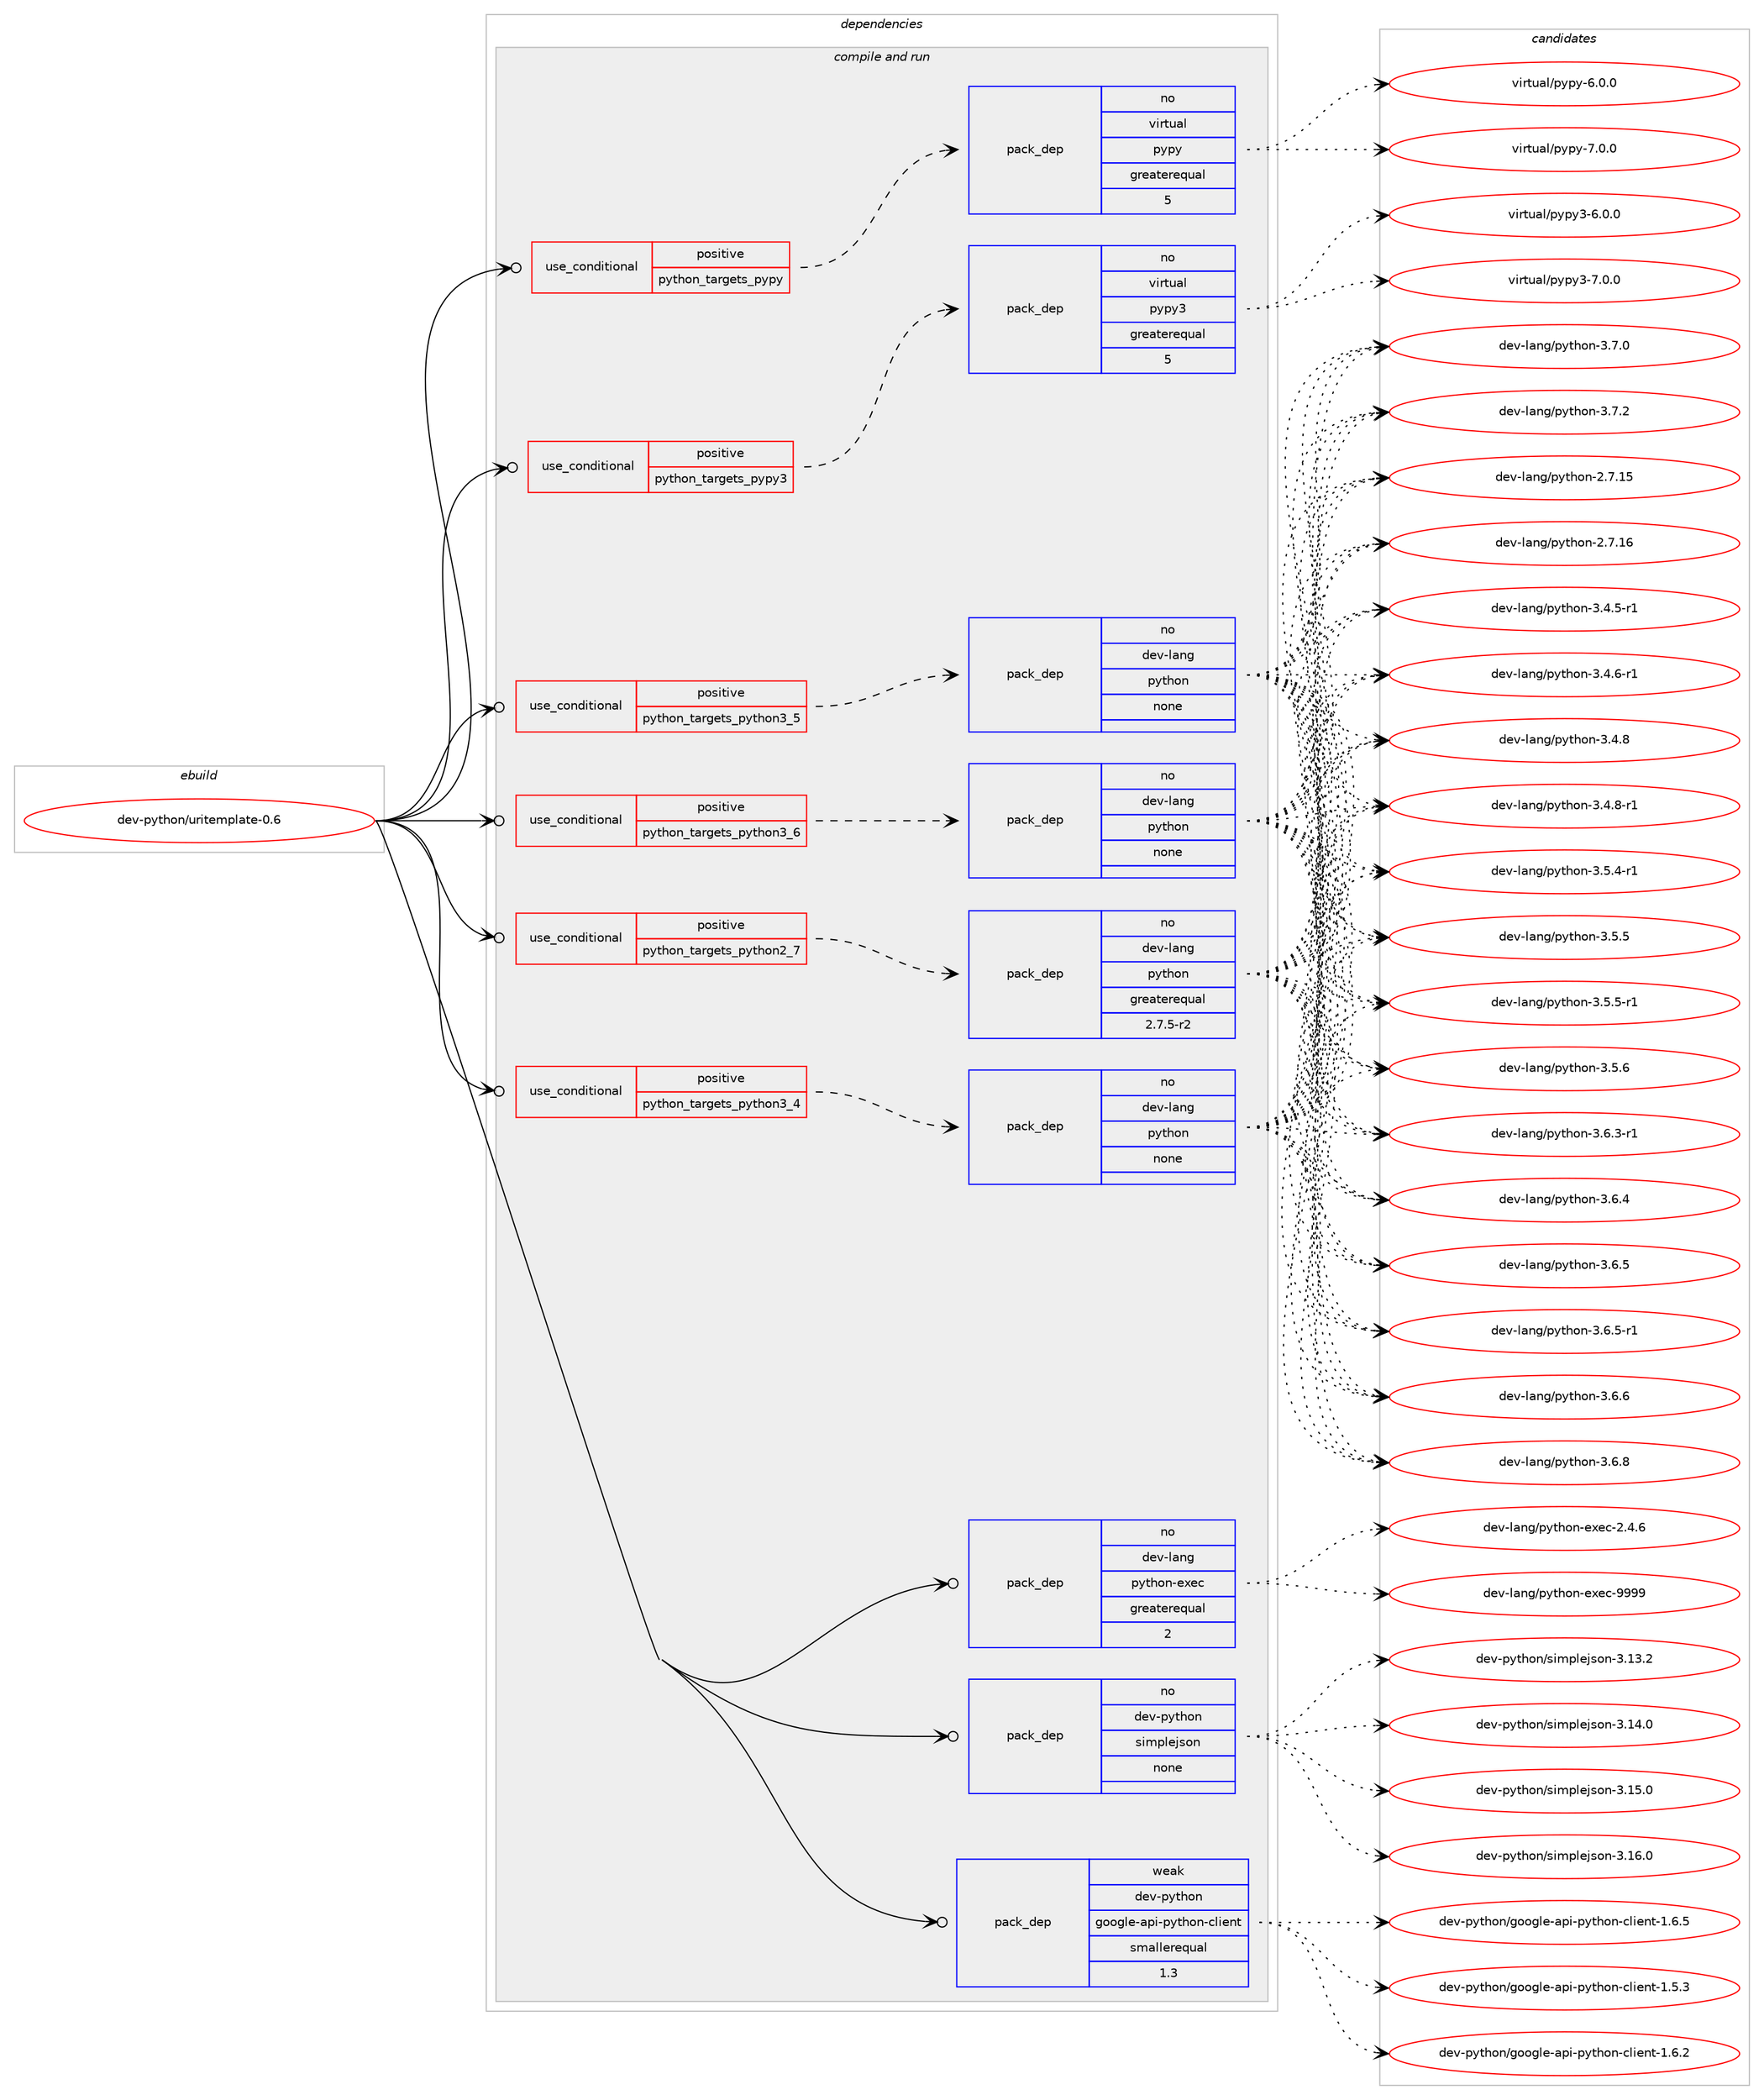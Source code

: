 digraph prolog {

# *************
# Graph options
# *************

newrank=true;
concentrate=true;
compound=true;
graph [rankdir=LR,fontname=Helvetica,fontsize=10,ranksep=1.5];#, ranksep=2.5, nodesep=0.2];
edge  [arrowhead=vee];
node  [fontname=Helvetica,fontsize=10];

# **********
# The ebuild
# **********

subgraph cluster_leftcol {
color=gray;
rank=same;
label=<<i>ebuild</i>>;
id [label="dev-python/uritemplate-0.6", color=red, width=4, href="../dev-python/uritemplate-0.6.svg"];
}

# ****************
# The dependencies
# ****************

subgraph cluster_midcol {
color=gray;
label=<<i>dependencies</i>>;
subgraph cluster_compile {
fillcolor="#eeeeee";
style=filled;
label=<<i>compile</i>>;
}
subgraph cluster_compileandrun {
fillcolor="#eeeeee";
style=filled;
label=<<i>compile and run</i>>;
subgraph cond386294 {
dependency1446384 [label=<<TABLE BORDER="0" CELLBORDER="1" CELLSPACING="0" CELLPADDING="4"><TR><TD ROWSPAN="3" CELLPADDING="10">use_conditional</TD></TR><TR><TD>positive</TD></TR><TR><TD>python_targets_pypy</TD></TR></TABLE>>, shape=none, color=red];
subgraph pack1036721 {
dependency1446385 [label=<<TABLE BORDER="0" CELLBORDER="1" CELLSPACING="0" CELLPADDING="4" WIDTH="220"><TR><TD ROWSPAN="6" CELLPADDING="30">pack_dep</TD></TR><TR><TD WIDTH="110">no</TD></TR><TR><TD>virtual</TD></TR><TR><TD>pypy</TD></TR><TR><TD>greaterequal</TD></TR><TR><TD>5</TD></TR></TABLE>>, shape=none, color=blue];
}
dependency1446384:e -> dependency1446385:w [weight=20,style="dashed",arrowhead="vee"];
}
id:e -> dependency1446384:w [weight=20,style="solid",arrowhead="odotvee"];
subgraph cond386295 {
dependency1446386 [label=<<TABLE BORDER="0" CELLBORDER="1" CELLSPACING="0" CELLPADDING="4"><TR><TD ROWSPAN="3" CELLPADDING="10">use_conditional</TD></TR><TR><TD>positive</TD></TR><TR><TD>python_targets_pypy3</TD></TR></TABLE>>, shape=none, color=red];
subgraph pack1036722 {
dependency1446387 [label=<<TABLE BORDER="0" CELLBORDER="1" CELLSPACING="0" CELLPADDING="4" WIDTH="220"><TR><TD ROWSPAN="6" CELLPADDING="30">pack_dep</TD></TR><TR><TD WIDTH="110">no</TD></TR><TR><TD>virtual</TD></TR><TR><TD>pypy3</TD></TR><TR><TD>greaterequal</TD></TR><TR><TD>5</TD></TR></TABLE>>, shape=none, color=blue];
}
dependency1446386:e -> dependency1446387:w [weight=20,style="dashed",arrowhead="vee"];
}
id:e -> dependency1446386:w [weight=20,style="solid",arrowhead="odotvee"];
subgraph cond386296 {
dependency1446388 [label=<<TABLE BORDER="0" CELLBORDER="1" CELLSPACING="0" CELLPADDING="4"><TR><TD ROWSPAN="3" CELLPADDING="10">use_conditional</TD></TR><TR><TD>positive</TD></TR><TR><TD>python_targets_python2_7</TD></TR></TABLE>>, shape=none, color=red];
subgraph pack1036723 {
dependency1446389 [label=<<TABLE BORDER="0" CELLBORDER="1" CELLSPACING="0" CELLPADDING="4" WIDTH="220"><TR><TD ROWSPAN="6" CELLPADDING="30">pack_dep</TD></TR><TR><TD WIDTH="110">no</TD></TR><TR><TD>dev-lang</TD></TR><TR><TD>python</TD></TR><TR><TD>greaterequal</TD></TR><TR><TD>2.7.5-r2</TD></TR></TABLE>>, shape=none, color=blue];
}
dependency1446388:e -> dependency1446389:w [weight=20,style="dashed",arrowhead="vee"];
}
id:e -> dependency1446388:w [weight=20,style="solid",arrowhead="odotvee"];
subgraph cond386297 {
dependency1446390 [label=<<TABLE BORDER="0" CELLBORDER="1" CELLSPACING="0" CELLPADDING="4"><TR><TD ROWSPAN="3" CELLPADDING="10">use_conditional</TD></TR><TR><TD>positive</TD></TR><TR><TD>python_targets_python3_4</TD></TR></TABLE>>, shape=none, color=red];
subgraph pack1036724 {
dependency1446391 [label=<<TABLE BORDER="0" CELLBORDER="1" CELLSPACING="0" CELLPADDING="4" WIDTH="220"><TR><TD ROWSPAN="6" CELLPADDING="30">pack_dep</TD></TR><TR><TD WIDTH="110">no</TD></TR><TR><TD>dev-lang</TD></TR><TR><TD>python</TD></TR><TR><TD>none</TD></TR><TR><TD></TD></TR></TABLE>>, shape=none, color=blue];
}
dependency1446390:e -> dependency1446391:w [weight=20,style="dashed",arrowhead="vee"];
}
id:e -> dependency1446390:w [weight=20,style="solid",arrowhead="odotvee"];
subgraph cond386298 {
dependency1446392 [label=<<TABLE BORDER="0" CELLBORDER="1" CELLSPACING="0" CELLPADDING="4"><TR><TD ROWSPAN="3" CELLPADDING="10">use_conditional</TD></TR><TR><TD>positive</TD></TR><TR><TD>python_targets_python3_5</TD></TR></TABLE>>, shape=none, color=red];
subgraph pack1036725 {
dependency1446393 [label=<<TABLE BORDER="0" CELLBORDER="1" CELLSPACING="0" CELLPADDING="4" WIDTH="220"><TR><TD ROWSPAN="6" CELLPADDING="30">pack_dep</TD></TR><TR><TD WIDTH="110">no</TD></TR><TR><TD>dev-lang</TD></TR><TR><TD>python</TD></TR><TR><TD>none</TD></TR><TR><TD></TD></TR></TABLE>>, shape=none, color=blue];
}
dependency1446392:e -> dependency1446393:w [weight=20,style="dashed",arrowhead="vee"];
}
id:e -> dependency1446392:w [weight=20,style="solid",arrowhead="odotvee"];
subgraph cond386299 {
dependency1446394 [label=<<TABLE BORDER="0" CELLBORDER="1" CELLSPACING="0" CELLPADDING="4"><TR><TD ROWSPAN="3" CELLPADDING="10">use_conditional</TD></TR><TR><TD>positive</TD></TR><TR><TD>python_targets_python3_6</TD></TR></TABLE>>, shape=none, color=red];
subgraph pack1036726 {
dependency1446395 [label=<<TABLE BORDER="0" CELLBORDER="1" CELLSPACING="0" CELLPADDING="4" WIDTH="220"><TR><TD ROWSPAN="6" CELLPADDING="30">pack_dep</TD></TR><TR><TD WIDTH="110">no</TD></TR><TR><TD>dev-lang</TD></TR><TR><TD>python</TD></TR><TR><TD>none</TD></TR><TR><TD></TD></TR></TABLE>>, shape=none, color=blue];
}
dependency1446394:e -> dependency1446395:w [weight=20,style="dashed",arrowhead="vee"];
}
id:e -> dependency1446394:w [weight=20,style="solid",arrowhead="odotvee"];
subgraph pack1036727 {
dependency1446396 [label=<<TABLE BORDER="0" CELLBORDER="1" CELLSPACING="0" CELLPADDING="4" WIDTH="220"><TR><TD ROWSPAN="6" CELLPADDING="30">pack_dep</TD></TR><TR><TD WIDTH="110">no</TD></TR><TR><TD>dev-lang</TD></TR><TR><TD>python-exec</TD></TR><TR><TD>greaterequal</TD></TR><TR><TD>2</TD></TR></TABLE>>, shape=none, color=blue];
}
id:e -> dependency1446396:w [weight=20,style="solid",arrowhead="odotvee"];
subgraph pack1036728 {
dependency1446397 [label=<<TABLE BORDER="0" CELLBORDER="1" CELLSPACING="0" CELLPADDING="4" WIDTH="220"><TR><TD ROWSPAN="6" CELLPADDING="30">pack_dep</TD></TR><TR><TD WIDTH="110">no</TD></TR><TR><TD>dev-python</TD></TR><TR><TD>simplejson</TD></TR><TR><TD>none</TD></TR><TR><TD></TD></TR></TABLE>>, shape=none, color=blue];
}
id:e -> dependency1446397:w [weight=20,style="solid",arrowhead="odotvee"];
subgraph pack1036729 {
dependency1446398 [label=<<TABLE BORDER="0" CELLBORDER="1" CELLSPACING="0" CELLPADDING="4" WIDTH="220"><TR><TD ROWSPAN="6" CELLPADDING="30">pack_dep</TD></TR><TR><TD WIDTH="110">weak</TD></TR><TR><TD>dev-python</TD></TR><TR><TD>google-api-python-client</TD></TR><TR><TD>smallerequal</TD></TR><TR><TD>1.3</TD></TR></TABLE>>, shape=none, color=blue];
}
id:e -> dependency1446398:w [weight=20,style="solid",arrowhead="odotvee"];
}
subgraph cluster_run {
fillcolor="#eeeeee";
style=filled;
label=<<i>run</i>>;
}
}

# **************
# The candidates
# **************

subgraph cluster_choices {
rank=same;
color=gray;
label=<<i>candidates</i>>;

subgraph choice1036721 {
color=black;
nodesep=1;
choice1181051141161179710847112121112121455446484648 [label="virtual/pypy-6.0.0", color=red, width=4,href="../virtual/pypy-6.0.0.svg"];
choice1181051141161179710847112121112121455546484648 [label="virtual/pypy-7.0.0", color=red, width=4,href="../virtual/pypy-7.0.0.svg"];
dependency1446385:e -> choice1181051141161179710847112121112121455446484648:w [style=dotted,weight="100"];
dependency1446385:e -> choice1181051141161179710847112121112121455546484648:w [style=dotted,weight="100"];
}
subgraph choice1036722 {
color=black;
nodesep=1;
choice118105114116117971084711212111212151455446484648 [label="virtual/pypy3-6.0.0", color=red, width=4,href="../virtual/pypy3-6.0.0.svg"];
choice118105114116117971084711212111212151455546484648 [label="virtual/pypy3-7.0.0", color=red, width=4,href="../virtual/pypy3-7.0.0.svg"];
dependency1446387:e -> choice118105114116117971084711212111212151455446484648:w [style=dotted,weight="100"];
dependency1446387:e -> choice118105114116117971084711212111212151455546484648:w [style=dotted,weight="100"];
}
subgraph choice1036723 {
color=black;
nodesep=1;
choice10010111845108971101034711212111610411111045504655464953 [label="dev-lang/python-2.7.15", color=red, width=4,href="../dev-lang/python-2.7.15.svg"];
choice10010111845108971101034711212111610411111045504655464954 [label="dev-lang/python-2.7.16", color=red, width=4,href="../dev-lang/python-2.7.16.svg"];
choice1001011184510897110103471121211161041111104551465246534511449 [label="dev-lang/python-3.4.5-r1", color=red, width=4,href="../dev-lang/python-3.4.5-r1.svg"];
choice1001011184510897110103471121211161041111104551465246544511449 [label="dev-lang/python-3.4.6-r1", color=red, width=4,href="../dev-lang/python-3.4.6-r1.svg"];
choice100101118451089711010347112121116104111110455146524656 [label="dev-lang/python-3.4.8", color=red, width=4,href="../dev-lang/python-3.4.8.svg"];
choice1001011184510897110103471121211161041111104551465246564511449 [label="dev-lang/python-3.4.8-r1", color=red, width=4,href="../dev-lang/python-3.4.8-r1.svg"];
choice1001011184510897110103471121211161041111104551465346524511449 [label="dev-lang/python-3.5.4-r1", color=red, width=4,href="../dev-lang/python-3.5.4-r1.svg"];
choice100101118451089711010347112121116104111110455146534653 [label="dev-lang/python-3.5.5", color=red, width=4,href="../dev-lang/python-3.5.5.svg"];
choice1001011184510897110103471121211161041111104551465346534511449 [label="dev-lang/python-3.5.5-r1", color=red, width=4,href="../dev-lang/python-3.5.5-r1.svg"];
choice100101118451089711010347112121116104111110455146534654 [label="dev-lang/python-3.5.6", color=red, width=4,href="../dev-lang/python-3.5.6.svg"];
choice1001011184510897110103471121211161041111104551465446514511449 [label="dev-lang/python-3.6.3-r1", color=red, width=4,href="../dev-lang/python-3.6.3-r1.svg"];
choice100101118451089711010347112121116104111110455146544652 [label="dev-lang/python-3.6.4", color=red, width=4,href="../dev-lang/python-3.6.4.svg"];
choice100101118451089711010347112121116104111110455146544653 [label="dev-lang/python-3.6.5", color=red, width=4,href="../dev-lang/python-3.6.5.svg"];
choice1001011184510897110103471121211161041111104551465446534511449 [label="dev-lang/python-3.6.5-r1", color=red, width=4,href="../dev-lang/python-3.6.5-r1.svg"];
choice100101118451089711010347112121116104111110455146544654 [label="dev-lang/python-3.6.6", color=red, width=4,href="../dev-lang/python-3.6.6.svg"];
choice100101118451089711010347112121116104111110455146544656 [label="dev-lang/python-3.6.8", color=red, width=4,href="../dev-lang/python-3.6.8.svg"];
choice100101118451089711010347112121116104111110455146554648 [label="dev-lang/python-3.7.0", color=red, width=4,href="../dev-lang/python-3.7.0.svg"];
choice100101118451089711010347112121116104111110455146554650 [label="dev-lang/python-3.7.2", color=red, width=4,href="../dev-lang/python-3.7.2.svg"];
dependency1446389:e -> choice10010111845108971101034711212111610411111045504655464953:w [style=dotted,weight="100"];
dependency1446389:e -> choice10010111845108971101034711212111610411111045504655464954:w [style=dotted,weight="100"];
dependency1446389:e -> choice1001011184510897110103471121211161041111104551465246534511449:w [style=dotted,weight="100"];
dependency1446389:e -> choice1001011184510897110103471121211161041111104551465246544511449:w [style=dotted,weight="100"];
dependency1446389:e -> choice100101118451089711010347112121116104111110455146524656:w [style=dotted,weight="100"];
dependency1446389:e -> choice1001011184510897110103471121211161041111104551465246564511449:w [style=dotted,weight="100"];
dependency1446389:e -> choice1001011184510897110103471121211161041111104551465346524511449:w [style=dotted,weight="100"];
dependency1446389:e -> choice100101118451089711010347112121116104111110455146534653:w [style=dotted,weight="100"];
dependency1446389:e -> choice1001011184510897110103471121211161041111104551465346534511449:w [style=dotted,weight="100"];
dependency1446389:e -> choice100101118451089711010347112121116104111110455146534654:w [style=dotted,weight="100"];
dependency1446389:e -> choice1001011184510897110103471121211161041111104551465446514511449:w [style=dotted,weight="100"];
dependency1446389:e -> choice100101118451089711010347112121116104111110455146544652:w [style=dotted,weight="100"];
dependency1446389:e -> choice100101118451089711010347112121116104111110455146544653:w [style=dotted,weight="100"];
dependency1446389:e -> choice1001011184510897110103471121211161041111104551465446534511449:w [style=dotted,weight="100"];
dependency1446389:e -> choice100101118451089711010347112121116104111110455146544654:w [style=dotted,weight="100"];
dependency1446389:e -> choice100101118451089711010347112121116104111110455146544656:w [style=dotted,weight="100"];
dependency1446389:e -> choice100101118451089711010347112121116104111110455146554648:w [style=dotted,weight="100"];
dependency1446389:e -> choice100101118451089711010347112121116104111110455146554650:w [style=dotted,weight="100"];
}
subgraph choice1036724 {
color=black;
nodesep=1;
choice10010111845108971101034711212111610411111045504655464953 [label="dev-lang/python-2.7.15", color=red, width=4,href="../dev-lang/python-2.7.15.svg"];
choice10010111845108971101034711212111610411111045504655464954 [label="dev-lang/python-2.7.16", color=red, width=4,href="../dev-lang/python-2.7.16.svg"];
choice1001011184510897110103471121211161041111104551465246534511449 [label="dev-lang/python-3.4.5-r1", color=red, width=4,href="../dev-lang/python-3.4.5-r1.svg"];
choice1001011184510897110103471121211161041111104551465246544511449 [label="dev-lang/python-3.4.6-r1", color=red, width=4,href="../dev-lang/python-3.4.6-r1.svg"];
choice100101118451089711010347112121116104111110455146524656 [label="dev-lang/python-3.4.8", color=red, width=4,href="../dev-lang/python-3.4.8.svg"];
choice1001011184510897110103471121211161041111104551465246564511449 [label="dev-lang/python-3.4.8-r1", color=red, width=4,href="../dev-lang/python-3.4.8-r1.svg"];
choice1001011184510897110103471121211161041111104551465346524511449 [label="dev-lang/python-3.5.4-r1", color=red, width=4,href="../dev-lang/python-3.5.4-r1.svg"];
choice100101118451089711010347112121116104111110455146534653 [label="dev-lang/python-3.5.5", color=red, width=4,href="../dev-lang/python-3.5.5.svg"];
choice1001011184510897110103471121211161041111104551465346534511449 [label="dev-lang/python-3.5.5-r1", color=red, width=4,href="../dev-lang/python-3.5.5-r1.svg"];
choice100101118451089711010347112121116104111110455146534654 [label="dev-lang/python-3.5.6", color=red, width=4,href="../dev-lang/python-3.5.6.svg"];
choice1001011184510897110103471121211161041111104551465446514511449 [label="dev-lang/python-3.6.3-r1", color=red, width=4,href="../dev-lang/python-3.6.3-r1.svg"];
choice100101118451089711010347112121116104111110455146544652 [label="dev-lang/python-3.6.4", color=red, width=4,href="../dev-lang/python-3.6.4.svg"];
choice100101118451089711010347112121116104111110455146544653 [label="dev-lang/python-3.6.5", color=red, width=4,href="../dev-lang/python-3.6.5.svg"];
choice1001011184510897110103471121211161041111104551465446534511449 [label="dev-lang/python-3.6.5-r1", color=red, width=4,href="../dev-lang/python-3.6.5-r1.svg"];
choice100101118451089711010347112121116104111110455146544654 [label="dev-lang/python-3.6.6", color=red, width=4,href="../dev-lang/python-3.6.6.svg"];
choice100101118451089711010347112121116104111110455146544656 [label="dev-lang/python-3.6.8", color=red, width=4,href="../dev-lang/python-3.6.8.svg"];
choice100101118451089711010347112121116104111110455146554648 [label="dev-lang/python-3.7.0", color=red, width=4,href="../dev-lang/python-3.7.0.svg"];
choice100101118451089711010347112121116104111110455146554650 [label="dev-lang/python-3.7.2", color=red, width=4,href="../dev-lang/python-3.7.2.svg"];
dependency1446391:e -> choice10010111845108971101034711212111610411111045504655464953:w [style=dotted,weight="100"];
dependency1446391:e -> choice10010111845108971101034711212111610411111045504655464954:w [style=dotted,weight="100"];
dependency1446391:e -> choice1001011184510897110103471121211161041111104551465246534511449:w [style=dotted,weight="100"];
dependency1446391:e -> choice1001011184510897110103471121211161041111104551465246544511449:w [style=dotted,weight="100"];
dependency1446391:e -> choice100101118451089711010347112121116104111110455146524656:w [style=dotted,weight="100"];
dependency1446391:e -> choice1001011184510897110103471121211161041111104551465246564511449:w [style=dotted,weight="100"];
dependency1446391:e -> choice1001011184510897110103471121211161041111104551465346524511449:w [style=dotted,weight="100"];
dependency1446391:e -> choice100101118451089711010347112121116104111110455146534653:w [style=dotted,weight="100"];
dependency1446391:e -> choice1001011184510897110103471121211161041111104551465346534511449:w [style=dotted,weight="100"];
dependency1446391:e -> choice100101118451089711010347112121116104111110455146534654:w [style=dotted,weight="100"];
dependency1446391:e -> choice1001011184510897110103471121211161041111104551465446514511449:w [style=dotted,weight="100"];
dependency1446391:e -> choice100101118451089711010347112121116104111110455146544652:w [style=dotted,weight="100"];
dependency1446391:e -> choice100101118451089711010347112121116104111110455146544653:w [style=dotted,weight="100"];
dependency1446391:e -> choice1001011184510897110103471121211161041111104551465446534511449:w [style=dotted,weight="100"];
dependency1446391:e -> choice100101118451089711010347112121116104111110455146544654:w [style=dotted,weight="100"];
dependency1446391:e -> choice100101118451089711010347112121116104111110455146544656:w [style=dotted,weight="100"];
dependency1446391:e -> choice100101118451089711010347112121116104111110455146554648:w [style=dotted,weight="100"];
dependency1446391:e -> choice100101118451089711010347112121116104111110455146554650:w [style=dotted,weight="100"];
}
subgraph choice1036725 {
color=black;
nodesep=1;
choice10010111845108971101034711212111610411111045504655464953 [label="dev-lang/python-2.7.15", color=red, width=4,href="../dev-lang/python-2.7.15.svg"];
choice10010111845108971101034711212111610411111045504655464954 [label="dev-lang/python-2.7.16", color=red, width=4,href="../dev-lang/python-2.7.16.svg"];
choice1001011184510897110103471121211161041111104551465246534511449 [label="dev-lang/python-3.4.5-r1", color=red, width=4,href="../dev-lang/python-3.4.5-r1.svg"];
choice1001011184510897110103471121211161041111104551465246544511449 [label="dev-lang/python-3.4.6-r1", color=red, width=4,href="../dev-lang/python-3.4.6-r1.svg"];
choice100101118451089711010347112121116104111110455146524656 [label="dev-lang/python-3.4.8", color=red, width=4,href="../dev-lang/python-3.4.8.svg"];
choice1001011184510897110103471121211161041111104551465246564511449 [label="dev-lang/python-3.4.8-r1", color=red, width=4,href="../dev-lang/python-3.4.8-r1.svg"];
choice1001011184510897110103471121211161041111104551465346524511449 [label="dev-lang/python-3.5.4-r1", color=red, width=4,href="../dev-lang/python-3.5.4-r1.svg"];
choice100101118451089711010347112121116104111110455146534653 [label="dev-lang/python-3.5.5", color=red, width=4,href="../dev-lang/python-3.5.5.svg"];
choice1001011184510897110103471121211161041111104551465346534511449 [label="dev-lang/python-3.5.5-r1", color=red, width=4,href="../dev-lang/python-3.5.5-r1.svg"];
choice100101118451089711010347112121116104111110455146534654 [label="dev-lang/python-3.5.6", color=red, width=4,href="../dev-lang/python-3.5.6.svg"];
choice1001011184510897110103471121211161041111104551465446514511449 [label="dev-lang/python-3.6.3-r1", color=red, width=4,href="../dev-lang/python-3.6.3-r1.svg"];
choice100101118451089711010347112121116104111110455146544652 [label="dev-lang/python-3.6.4", color=red, width=4,href="../dev-lang/python-3.6.4.svg"];
choice100101118451089711010347112121116104111110455146544653 [label="dev-lang/python-3.6.5", color=red, width=4,href="../dev-lang/python-3.6.5.svg"];
choice1001011184510897110103471121211161041111104551465446534511449 [label="dev-lang/python-3.6.5-r1", color=red, width=4,href="../dev-lang/python-3.6.5-r1.svg"];
choice100101118451089711010347112121116104111110455146544654 [label="dev-lang/python-3.6.6", color=red, width=4,href="../dev-lang/python-3.6.6.svg"];
choice100101118451089711010347112121116104111110455146544656 [label="dev-lang/python-3.6.8", color=red, width=4,href="../dev-lang/python-3.6.8.svg"];
choice100101118451089711010347112121116104111110455146554648 [label="dev-lang/python-3.7.0", color=red, width=4,href="../dev-lang/python-3.7.0.svg"];
choice100101118451089711010347112121116104111110455146554650 [label="dev-lang/python-3.7.2", color=red, width=4,href="../dev-lang/python-3.7.2.svg"];
dependency1446393:e -> choice10010111845108971101034711212111610411111045504655464953:w [style=dotted,weight="100"];
dependency1446393:e -> choice10010111845108971101034711212111610411111045504655464954:w [style=dotted,weight="100"];
dependency1446393:e -> choice1001011184510897110103471121211161041111104551465246534511449:w [style=dotted,weight="100"];
dependency1446393:e -> choice1001011184510897110103471121211161041111104551465246544511449:w [style=dotted,weight="100"];
dependency1446393:e -> choice100101118451089711010347112121116104111110455146524656:w [style=dotted,weight="100"];
dependency1446393:e -> choice1001011184510897110103471121211161041111104551465246564511449:w [style=dotted,weight="100"];
dependency1446393:e -> choice1001011184510897110103471121211161041111104551465346524511449:w [style=dotted,weight="100"];
dependency1446393:e -> choice100101118451089711010347112121116104111110455146534653:w [style=dotted,weight="100"];
dependency1446393:e -> choice1001011184510897110103471121211161041111104551465346534511449:w [style=dotted,weight="100"];
dependency1446393:e -> choice100101118451089711010347112121116104111110455146534654:w [style=dotted,weight="100"];
dependency1446393:e -> choice1001011184510897110103471121211161041111104551465446514511449:w [style=dotted,weight="100"];
dependency1446393:e -> choice100101118451089711010347112121116104111110455146544652:w [style=dotted,weight="100"];
dependency1446393:e -> choice100101118451089711010347112121116104111110455146544653:w [style=dotted,weight="100"];
dependency1446393:e -> choice1001011184510897110103471121211161041111104551465446534511449:w [style=dotted,weight="100"];
dependency1446393:e -> choice100101118451089711010347112121116104111110455146544654:w [style=dotted,weight="100"];
dependency1446393:e -> choice100101118451089711010347112121116104111110455146544656:w [style=dotted,weight="100"];
dependency1446393:e -> choice100101118451089711010347112121116104111110455146554648:w [style=dotted,weight="100"];
dependency1446393:e -> choice100101118451089711010347112121116104111110455146554650:w [style=dotted,weight="100"];
}
subgraph choice1036726 {
color=black;
nodesep=1;
choice10010111845108971101034711212111610411111045504655464953 [label="dev-lang/python-2.7.15", color=red, width=4,href="../dev-lang/python-2.7.15.svg"];
choice10010111845108971101034711212111610411111045504655464954 [label="dev-lang/python-2.7.16", color=red, width=4,href="../dev-lang/python-2.7.16.svg"];
choice1001011184510897110103471121211161041111104551465246534511449 [label="dev-lang/python-3.4.5-r1", color=red, width=4,href="../dev-lang/python-3.4.5-r1.svg"];
choice1001011184510897110103471121211161041111104551465246544511449 [label="dev-lang/python-3.4.6-r1", color=red, width=4,href="../dev-lang/python-3.4.6-r1.svg"];
choice100101118451089711010347112121116104111110455146524656 [label="dev-lang/python-3.4.8", color=red, width=4,href="../dev-lang/python-3.4.8.svg"];
choice1001011184510897110103471121211161041111104551465246564511449 [label="dev-lang/python-3.4.8-r1", color=red, width=4,href="../dev-lang/python-3.4.8-r1.svg"];
choice1001011184510897110103471121211161041111104551465346524511449 [label="dev-lang/python-3.5.4-r1", color=red, width=4,href="../dev-lang/python-3.5.4-r1.svg"];
choice100101118451089711010347112121116104111110455146534653 [label="dev-lang/python-3.5.5", color=red, width=4,href="../dev-lang/python-3.5.5.svg"];
choice1001011184510897110103471121211161041111104551465346534511449 [label="dev-lang/python-3.5.5-r1", color=red, width=4,href="../dev-lang/python-3.5.5-r1.svg"];
choice100101118451089711010347112121116104111110455146534654 [label="dev-lang/python-3.5.6", color=red, width=4,href="../dev-lang/python-3.5.6.svg"];
choice1001011184510897110103471121211161041111104551465446514511449 [label="dev-lang/python-3.6.3-r1", color=red, width=4,href="../dev-lang/python-3.6.3-r1.svg"];
choice100101118451089711010347112121116104111110455146544652 [label="dev-lang/python-3.6.4", color=red, width=4,href="../dev-lang/python-3.6.4.svg"];
choice100101118451089711010347112121116104111110455146544653 [label="dev-lang/python-3.6.5", color=red, width=4,href="../dev-lang/python-3.6.5.svg"];
choice1001011184510897110103471121211161041111104551465446534511449 [label="dev-lang/python-3.6.5-r1", color=red, width=4,href="../dev-lang/python-3.6.5-r1.svg"];
choice100101118451089711010347112121116104111110455146544654 [label="dev-lang/python-3.6.6", color=red, width=4,href="../dev-lang/python-3.6.6.svg"];
choice100101118451089711010347112121116104111110455146544656 [label="dev-lang/python-3.6.8", color=red, width=4,href="../dev-lang/python-3.6.8.svg"];
choice100101118451089711010347112121116104111110455146554648 [label="dev-lang/python-3.7.0", color=red, width=4,href="../dev-lang/python-3.7.0.svg"];
choice100101118451089711010347112121116104111110455146554650 [label="dev-lang/python-3.7.2", color=red, width=4,href="../dev-lang/python-3.7.2.svg"];
dependency1446395:e -> choice10010111845108971101034711212111610411111045504655464953:w [style=dotted,weight="100"];
dependency1446395:e -> choice10010111845108971101034711212111610411111045504655464954:w [style=dotted,weight="100"];
dependency1446395:e -> choice1001011184510897110103471121211161041111104551465246534511449:w [style=dotted,weight="100"];
dependency1446395:e -> choice1001011184510897110103471121211161041111104551465246544511449:w [style=dotted,weight="100"];
dependency1446395:e -> choice100101118451089711010347112121116104111110455146524656:w [style=dotted,weight="100"];
dependency1446395:e -> choice1001011184510897110103471121211161041111104551465246564511449:w [style=dotted,weight="100"];
dependency1446395:e -> choice1001011184510897110103471121211161041111104551465346524511449:w [style=dotted,weight="100"];
dependency1446395:e -> choice100101118451089711010347112121116104111110455146534653:w [style=dotted,weight="100"];
dependency1446395:e -> choice1001011184510897110103471121211161041111104551465346534511449:w [style=dotted,weight="100"];
dependency1446395:e -> choice100101118451089711010347112121116104111110455146534654:w [style=dotted,weight="100"];
dependency1446395:e -> choice1001011184510897110103471121211161041111104551465446514511449:w [style=dotted,weight="100"];
dependency1446395:e -> choice100101118451089711010347112121116104111110455146544652:w [style=dotted,weight="100"];
dependency1446395:e -> choice100101118451089711010347112121116104111110455146544653:w [style=dotted,weight="100"];
dependency1446395:e -> choice1001011184510897110103471121211161041111104551465446534511449:w [style=dotted,weight="100"];
dependency1446395:e -> choice100101118451089711010347112121116104111110455146544654:w [style=dotted,weight="100"];
dependency1446395:e -> choice100101118451089711010347112121116104111110455146544656:w [style=dotted,weight="100"];
dependency1446395:e -> choice100101118451089711010347112121116104111110455146554648:w [style=dotted,weight="100"];
dependency1446395:e -> choice100101118451089711010347112121116104111110455146554650:w [style=dotted,weight="100"];
}
subgraph choice1036727 {
color=black;
nodesep=1;
choice1001011184510897110103471121211161041111104510112010199455046524654 [label="dev-lang/python-exec-2.4.6", color=red, width=4,href="../dev-lang/python-exec-2.4.6.svg"];
choice10010111845108971101034711212111610411111045101120101994557575757 [label="dev-lang/python-exec-9999", color=red, width=4,href="../dev-lang/python-exec-9999.svg"];
dependency1446396:e -> choice1001011184510897110103471121211161041111104510112010199455046524654:w [style=dotted,weight="100"];
dependency1446396:e -> choice10010111845108971101034711212111610411111045101120101994557575757:w [style=dotted,weight="100"];
}
subgraph choice1036728 {
color=black;
nodesep=1;
choice100101118451121211161041111104711510510911210810110611511111045514649514650 [label="dev-python/simplejson-3.13.2", color=red, width=4,href="../dev-python/simplejson-3.13.2.svg"];
choice100101118451121211161041111104711510510911210810110611511111045514649524648 [label="dev-python/simplejson-3.14.0", color=red, width=4,href="../dev-python/simplejson-3.14.0.svg"];
choice100101118451121211161041111104711510510911210810110611511111045514649534648 [label="dev-python/simplejson-3.15.0", color=red, width=4,href="../dev-python/simplejson-3.15.0.svg"];
choice100101118451121211161041111104711510510911210810110611511111045514649544648 [label="dev-python/simplejson-3.16.0", color=red, width=4,href="../dev-python/simplejson-3.16.0.svg"];
dependency1446397:e -> choice100101118451121211161041111104711510510911210810110611511111045514649514650:w [style=dotted,weight="100"];
dependency1446397:e -> choice100101118451121211161041111104711510510911210810110611511111045514649524648:w [style=dotted,weight="100"];
dependency1446397:e -> choice100101118451121211161041111104711510510911210810110611511111045514649534648:w [style=dotted,weight="100"];
dependency1446397:e -> choice100101118451121211161041111104711510510911210810110611511111045514649544648:w [style=dotted,weight="100"];
}
subgraph choice1036729 {
color=black;
nodesep=1;
choice10010111845112121116104111110471031111111031081014597112105451121211161041111104599108105101110116454946534651 [label="dev-python/google-api-python-client-1.5.3", color=red, width=4,href="../dev-python/google-api-python-client-1.5.3.svg"];
choice10010111845112121116104111110471031111111031081014597112105451121211161041111104599108105101110116454946544650 [label="dev-python/google-api-python-client-1.6.2", color=red, width=4,href="../dev-python/google-api-python-client-1.6.2.svg"];
choice10010111845112121116104111110471031111111031081014597112105451121211161041111104599108105101110116454946544653 [label="dev-python/google-api-python-client-1.6.5", color=red, width=4,href="../dev-python/google-api-python-client-1.6.5.svg"];
dependency1446398:e -> choice10010111845112121116104111110471031111111031081014597112105451121211161041111104599108105101110116454946534651:w [style=dotted,weight="100"];
dependency1446398:e -> choice10010111845112121116104111110471031111111031081014597112105451121211161041111104599108105101110116454946544650:w [style=dotted,weight="100"];
dependency1446398:e -> choice10010111845112121116104111110471031111111031081014597112105451121211161041111104599108105101110116454946544653:w [style=dotted,weight="100"];
}
}

}
